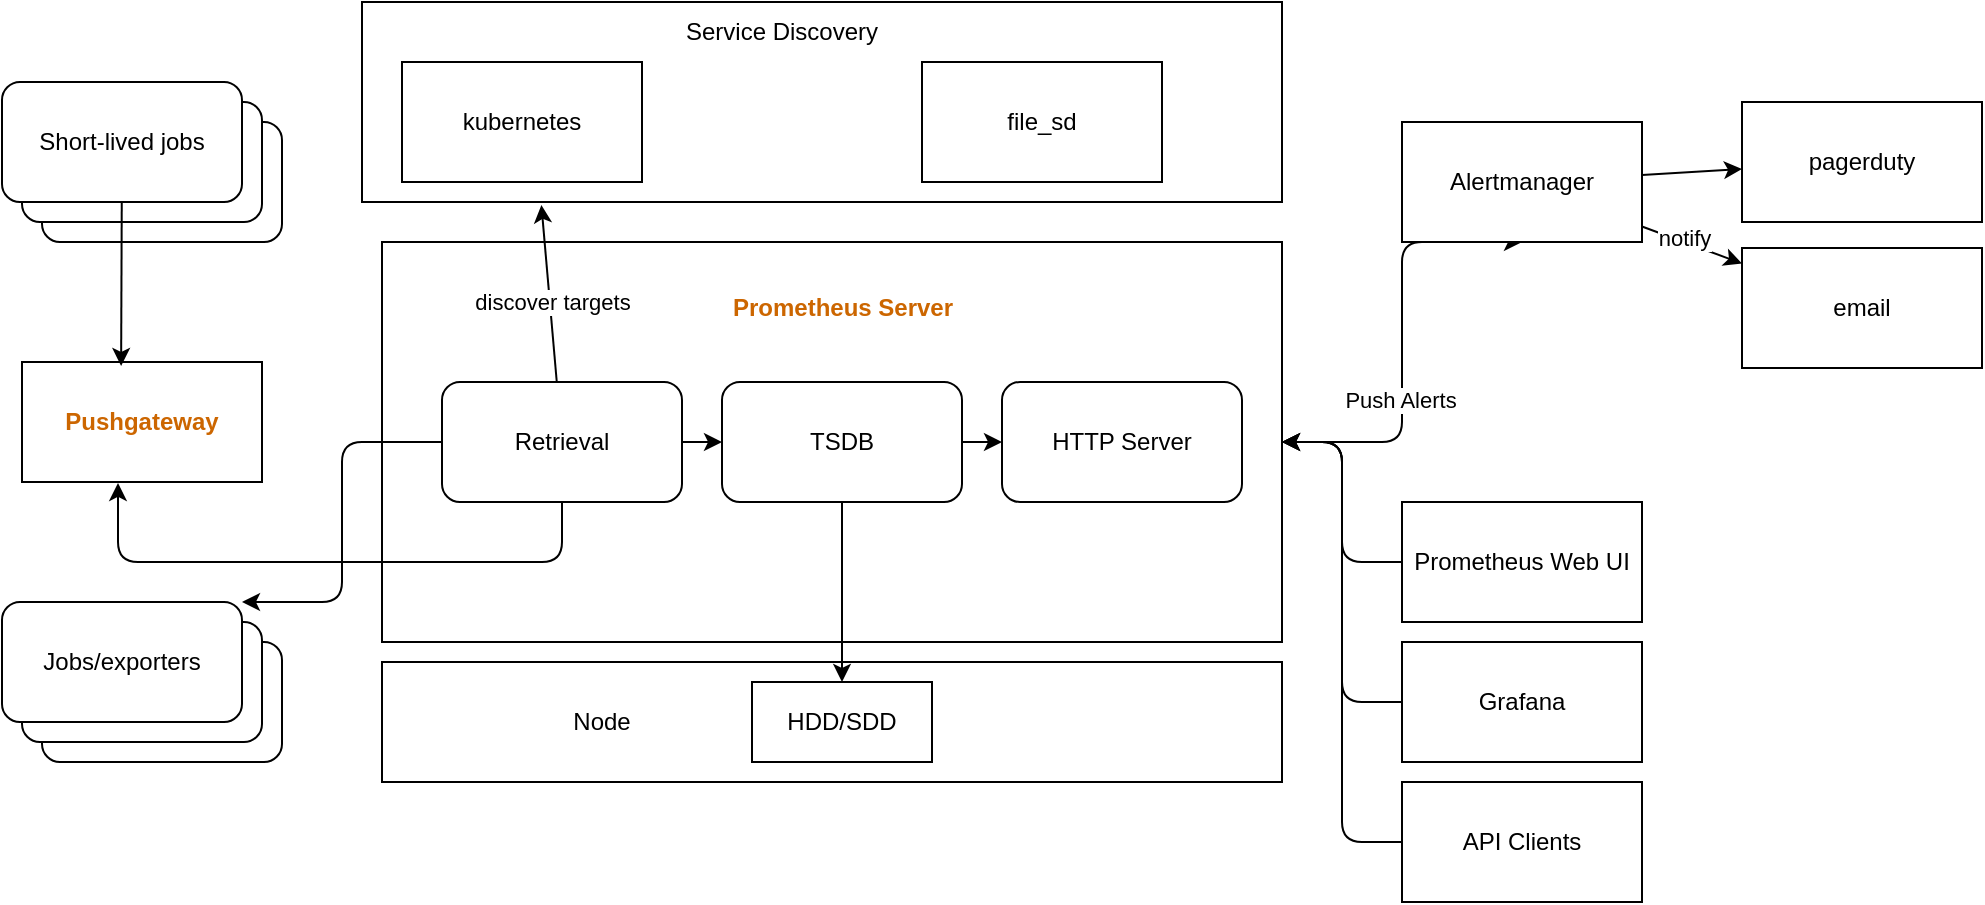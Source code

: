 <mxfile>
    <diagram id="pA0tpeGEQ7w_uY8gPYpL" name="Page-1">
        <mxGraphModel dx="1386" dy="365" grid="1" gridSize="10" guides="1" tooltips="1" connect="1" arrows="1" fold="1" page="1" pageScale="1" pageWidth="850" pageHeight="1100" math="0" shadow="0">
            <root>
                <mxCell id="0"/>
                <mxCell id="1" parent="0"/>
                <mxCell id="14" value="" style="rounded=0;whiteSpace=wrap;html=1;" vertex="1" parent="1">
                    <mxGeometry x="220" y="380" width="450" height="60" as="geometry"/>
                </mxCell>
                <mxCell id="19" value="" style="rounded=0;whiteSpace=wrap;html=1;" vertex="1" parent="1">
                    <mxGeometry x="210" y="50" width="460" height="100" as="geometry"/>
                </mxCell>
                <mxCell id="41" style="edgeStyle=elbowEdgeStyle;html=1;entryX=0.5;entryY=1;entryDx=0;entryDy=0;elbow=vertical;" edge="1" parent="1" source="13" target="21">
                    <mxGeometry relative="1" as="geometry"/>
                </mxCell>
                <mxCell id="42" value="Push Alerts" style="edgeLabel;html=1;align=center;verticalAlign=middle;resizable=0;points=[];" vertex="1" connectable="0" parent="41">
                    <mxGeometry x="-0.264" y="2" relative="1" as="geometry">
                        <mxPoint x="1" as="offset"/>
                    </mxGeometry>
                </mxCell>
                <mxCell id="13" value="" style="rounded=0;whiteSpace=wrap;html=1;" vertex="1" parent="1">
                    <mxGeometry x="220" y="170" width="450" height="200" as="geometry"/>
                </mxCell>
                <mxCell id="2" value="" style="rounded=1;whiteSpace=wrap;html=1;" vertex="1" parent="1">
                    <mxGeometry x="50" y="110" width="120" height="60" as="geometry"/>
                </mxCell>
                <mxCell id="3" value="" style="rounded=1;whiteSpace=wrap;html=1;" vertex="1" parent="1">
                    <mxGeometry x="40" y="100" width="120" height="60" as="geometry"/>
                </mxCell>
                <mxCell id="4" value="Short-lived jobs" style="rounded=1;whiteSpace=wrap;html=1;" vertex="1" parent="1">
                    <mxGeometry x="30" y="90" width="120" height="60" as="geometry"/>
                </mxCell>
                <mxCell id="5" value="&lt;font style=&quot;color: rgb(204, 102, 0);&quot;&gt;&lt;b style=&quot;&quot;&gt;Pushgateway&lt;/b&gt;&lt;/font&gt;" style="rounded=0;whiteSpace=wrap;html=1;fontColor=#CC6600;" vertex="1" parent="1">
                    <mxGeometry x="40" y="230" width="120" height="60" as="geometry"/>
                </mxCell>
                <mxCell id="6" value="" style="rounded=1;whiteSpace=wrap;html=1;" vertex="1" parent="1">
                    <mxGeometry x="50" y="370" width="120" height="60" as="geometry"/>
                </mxCell>
                <mxCell id="7" value="" style="rounded=1;whiteSpace=wrap;html=1;" vertex="1" parent="1">
                    <mxGeometry x="40" y="360" width="120" height="60" as="geometry"/>
                </mxCell>
                <mxCell id="8" value="Jobs/exporters" style="rounded=1;whiteSpace=wrap;html=1;" vertex="1" parent="1">
                    <mxGeometry x="30" y="350" width="120" height="60" as="geometry"/>
                </mxCell>
                <mxCell id="33" style="edgeStyle=none;html=1;exitX=1;exitY=0.5;exitDx=0;exitDy=0;" edge="1" parent="1" source="9" target="10">
                    <mxGeometry relative="1" as="geometry"/>
                </mxCell>
                <mxCell id="9" value="Retrieval" style="rounded=1;whiteSpace=wrap;html=1;" vertex="1" parent="1">
                    <mxGeometry x="250" y="240" width="120" height="60" as="geometry"/>
                </mxCell>
                <mxCell id="35" style="edgeStyle=none;html=1;exitX=1;exitY=0.5;exitDx=0;exitDy=0;entryX=0;entryY=0.5;entryDx=0;entryDy=0;" edge="1" parent="1" source="10" target="11">
                    <mxGeometry relative="1" as="geometry"/>
                </mxCell>
                <mxCell id="36" style="edgeStyle=none;html=1;" edge="1" parent="1" source="10" target="15">
                    <mxGeometry relative="1" as="geometry"/>
                </mxCell>
                <mxCell id="10" value="TSDB" style="rounded=1;whiteSpace=wrap;html=1;" vertex="1" parent="1">
                    <mxGeometry x="390" y="240" width="120" height="60" as="geometry"/>
                </mxCell>
                <mxCell id="11" value="HTTP Server" style="rounded=1;whiteSpace=wrap;html=1;" vertex="1" parent="1">
                    <mxGeometry x="530" y="240" width="120" height="60" as="geometry"/>
                </mxCell>
                <mxCell id="12" value="Prometheus Server" style="text;html=1;align=center;verticalAlign=middle;resizable=0;points=[];autosize=1;strokeColor=none;fillColor=none;fontColor=#CC6600;fontStyle=1" vertex="1" parent="1">
                    <mxGeometry x="385" y="188" width="130" height="30" as="geometry"/>
                </mxCell>
                <mxCell id="15" value="HDD/SDD" style="rounded=0;whiteSpace=wrap;html=1;" vertex="1" parent="1">
                    <mxGeometry x="405" y="390" width="90" height="40" as="geometry"/>
                </mxCell>
                <mxCell id="16" value="Node" style="text;html=1;align=center;verticalAlign=middle;whiteSpace=wrap;rounded=0;" vertex="1" parent="1">
                    <mxGeometry x="300" y="395" width="60" height="30" as="geometry"/>
                </mxCell>
                <mxCell id="17" value="kubernetes" style="rounded=0;whiteSpace=wrap;html=1;" vertex="1" parent="1">
                    <mxGeometry x="230" y="80" width="120" height="60" as="geometry"/>
                </mxCell>
                <mxCell id="18" value="file_sd" style="rounded=0;whiteSpace=wrap;html=1;" vertex="1" parent="1">
                    <mxGeometry x="490" y="80" width="120" height="60" as="geometry"/>
                </mxCell>
                <mxCell id="20" value="Service Discovery" style="text;html=1;align=center;verticalAlign=middle;whiteSpace=wrap;rounded=0;" vertex="1" parent="1">
                    <mxGeometry x="360" y="50" width="120" height="30" as="geometry"/>
                </mxCell>
                <mxCell id="43" style="edgeStyle=none;html=1;" edge="1" parent="1" source="21" target="25">
                    <mxGeometry relative="1" as="geometry"/>
                </mxCell>
                <mxCell id="44" style="edgeStyle=none;html=1;" edge="1" parent="1" source="21" target="26">
                    <mxGeometry relative="1" as="geometry"/>
                </mxCell>
                <mxCell id="45" value="notify" style="edgeLabel;html=1;align=center;verticalAlign=middle;resizable=0;points=[];" vertex="1" connectable="0" parent="44">
                    <mxGeometry x="-0.204" y="2" relative="1" as="geometry">
                        <mxPoint as="offset"/>
                    </mxGeometry>
                </mxCell>
                <mxCell id="21" value="Alertmanager" style="rounded=0;whiteSpace=wrap;html=1;" vertex="1" parent="1">
                    <mxGeometry x="730" y="110" width="120" height="60" as="geometry"/>
                </mxCell>
                <mxCell id="37" style="edgeStyle=elbowEdgeStyle;html=1;exitX=0;exitY=0.5;exitDx=0;exitDy=0;" edge="1" parent="1" source="22" target="13">
                    <mxGeometry relative="1" as="geometry"/>
                </mxCell>
                <mxCell id="22" value="Prometheus Web UI" style="rounded=0;whiteSpace=wrap;html=1;" vertex="1" parent="1">
                    <mxGeometry x="730" y="300" width="120" height="60" as="geometry"/>
                </mxCell>
                <mxCell id="38" style="edgeStyle=elbowEdgeStyle;html=1;entryX=1;entryY=0.5;entryDx=0;entryDy=0;" edge="1" parent="1" source="23" target="13">
                    <mxGeometry relative="1" as="geometry"/>
                </mxCell>
                <mxCell id="23" value="Grafana" style="rounded=0;whiteSpace=wrap;html=1;" vertex="1" parent="1">
                    <mxGeometry x="730" y="370" width="120" height="60" as="geometry"/>
                </mxCell>
                <mxCell id="39" style="edgeStyle=elbowEdgeStyle;html=1;entryX=1;entryY=0.5;entryDx=0;entryDy=0;" edge="1" parent="1" source="24" target="13">
                    <mxGeometry relative="1" as="geometry"/>
                </mxCell>
                <mxCell id="24" value="API Clients" style="rounded=0;whiteSpace=wrap;html=1;" vertex="1" parent="1">
                    <mxGeometry x="730" y="440" width="120" height="60" as="geometry"/>
                </mxCell>
                <mxCell id="25" value="pagerduty" style="rounded=0;whiteSpace=wrap;html=1;" vertex="1" parent="1">
                    <mxGeometry x="900" y="100" width="120" height="60" as="geometry"/>
                </mxCell>
                <mxCell id="26" value="email" style="rounded=0;whiteSpace=wrap;html=1;" vertex="1" parent="1">
                    <mxGeometry x="900" y="173" width="120" height="60" as="geometry"/>
                </mxCell>
                <mxCell id="27" style="edgeStyle=none;html=1;entryX=0.413;entryY=0.033;entryDx=0;entryDy=0;entryPerimeter=0;" edge="1" parent="1" source="4" target="5">
                    <mxGeometry relative="1" as="geometry"/>
                </mxCell>
                <mxCell id="29" style="edgeStyle=elbowEdgeStyle;html=1;entryX=1;entryY=0;entryDx=0;entryDy=0;" edge="1" parent="1" source="9" target="8">
                    <mxGeometry relative="1" as="geometry"/>
                </mxCell>
                <mxCell id="31" style="edgeStyle=elbowEdgeStyle;html=1;entryX=0.4;entryY=1.008;entryDx=0;entryDy=0;entryPerimeter=0;" edge="1" parent="1" source="9" target="5">
                    <mxGeometry relative="1" as="geometry">
                        <mxPoint x="210" y="320" as="sourcePoint"/>
                        <Array as="points">
                            <mxPoint x="110" y="330"/>
                        </Array>
                    </mxGeometry>
                </mxCell>
                <mxCell id="46" style="edgeStyle=none;html=1;entryX=0.195;entryY=1.015;entryDx=0;entryDy=0;entryPerimeter=0;" edge="1" parent="1" source="9" target="19">
                    <mxGeometry relative="1" as="geometry"/>
                </mxCell>
                <mxCell id="47" value="discover targets" style="edgeLabel;html=1;align=center;verticalAlign=middle;resizable=0;points=[];" vertex="1" connectable="0" parent="46">
                    <mxGeometry x="-0.086" y="-1" relative="1" as="geometry">
                        <mxPoint as="offset"/>
                    </mxGeometry>
                </mxCell>
            </root>
        </mxGraphModel>
    </diagram>
</mxfile>